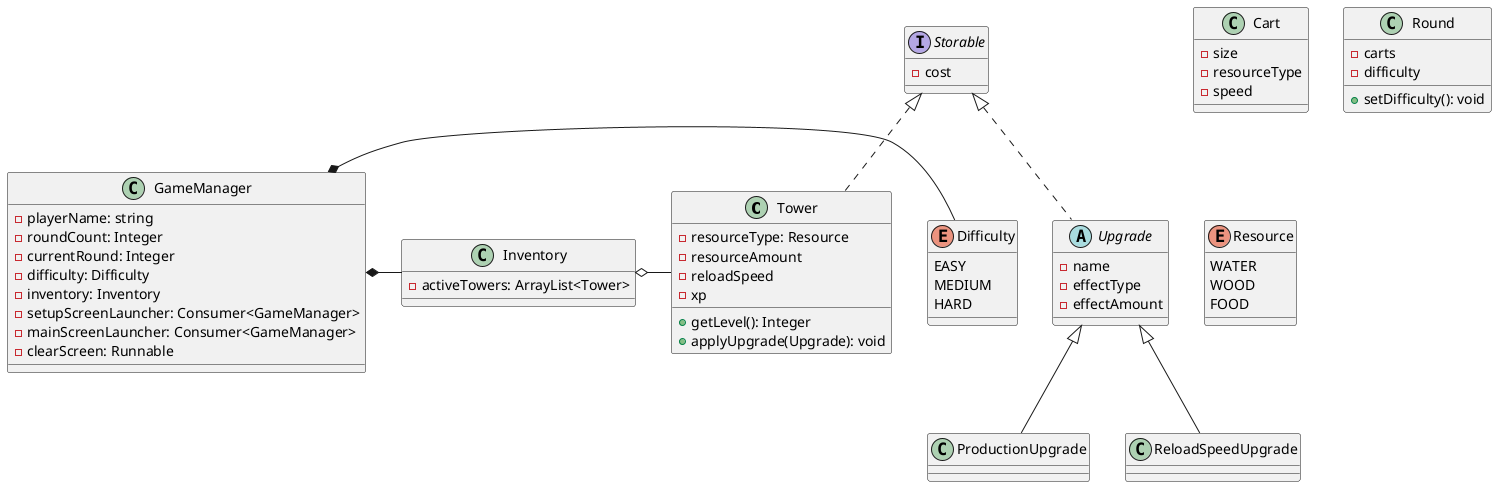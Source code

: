 @startuml
'https://plantuml.com/class-diagram

class Tower implements Storable {
    - resourceType: Resource
    - resourceAmount
    - reloadSpeed
    - xp

    + getLevel(): Integer
    + applyUpgrade(Upgrade): void
}

class Cart {
    - size
    - resourceType
    - speed
}

class Round {
    - carts
    - difficulty

    + setDifficulty(): void
}

enum Difficulty {
    EASY
    MEDIUM
    HARD
}

enum Resource {
    WATER
    WOOD
    FOOD
}

abstract Upgrade implements Storable {
    - name
    - effectType
    - effectAmount
}

class ProductionUpgrade extends Upgrade {
}

class ReloadSpeedUpgrade extends Upgrade {
}


interface Storable {
    - cost
}

class Inventory {
    - activeTowers: ArrayList<Tower>
}

class GameManager {
    - playerName: string
    - roundCount: Integer
    - currentRound: Integer
    - difficulty: Difficulty
    - inventory: Inventory
    - setupScreenLauncher: Consumer<GameManager>
    - mainScreenLauncher: Consumer<GameManager>
    - clearScreen: Runnable
}

GameManager *- Difficulty
GameManager *- Inventory
Inventory o- Tower
@enduml